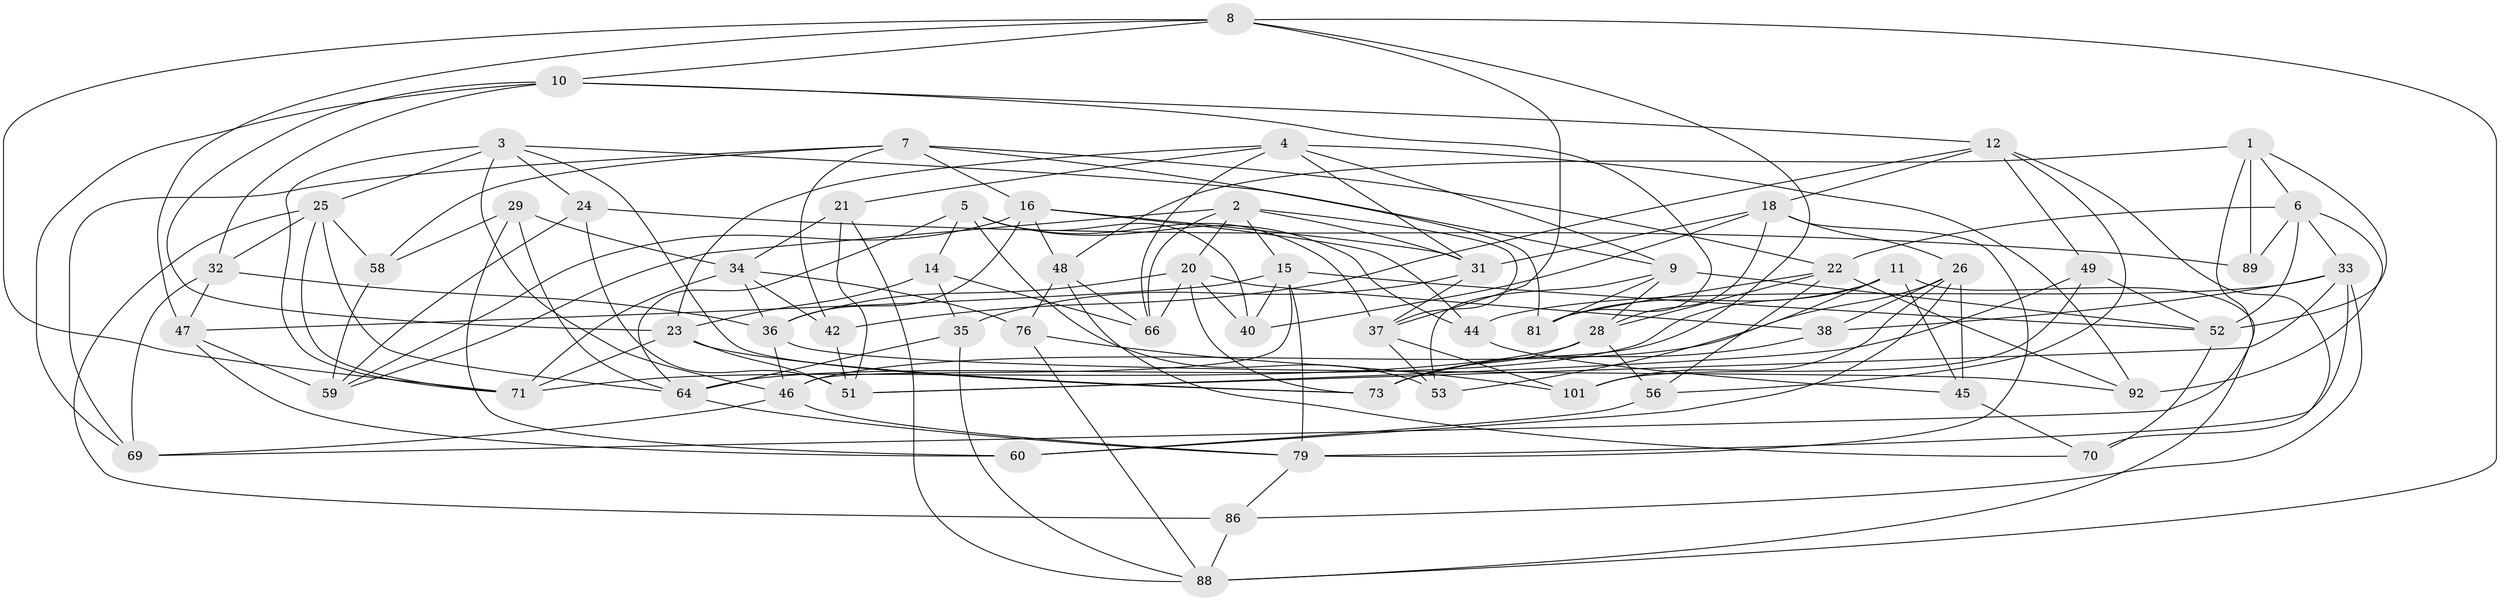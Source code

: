 // Generated by graph-tools (version 1.1) at 2025/52/02/27/25 19:52:27]
// undirected, 62 vertices, 160 edges
graph export_dot {
graph [start="1"]
  node [color=gray90,style=filled];
  1 [super="+87"];
  2 [super="+13"];
  3 [super="+63"];
  4 [super="+95"];
  5 [super="+17"];
  6 [super="+98"];
  7 [super="+62"];
  8 [super="+19"];
  9 [super="+30"];
  10 [super="+78"];
  11 [super="+94"];
  12 [super="+85"];
  14;
  15 [super="+39"];
  16 [super="+57"];
  18 [super="+54"];
  20 [super="+43"];
  21;
  22 [super="+68"];
  23 [super="+77"];
  24;
  25 [super="+41"];
  26 [super="+27"];
  28 [super="+61"];
  29;
  31 [super="+96"];
  32 [super="+72"];
  33 [super="+50"];
  34 [super="+103"];
  35;
  36 [super="+75"];
  37 [super="+74"];
  38;
  40;
  42;
  44;
  45;
  46 [super="+80"];
  47 [super="+84"];
  48 [super="+55"];
  49;
  51 [super="+100"];
  52 [super="+97"];
  53;
  56;
  58;
  59 [super="+67"];
  60;
  64 [super="+65"];
  66 [super="+93"];
  69 [super="+82"];
  70;
  71 [super="+83"];
  73 [super="+99"];
  76;
  79 [super="+91"];
  81 [super="+102"];
  86;
  88 [super="+90"];
  89;
  92;
  101;
  1 -- 48;
  1 -- 89 [weight=2];
  1 -- 69;
  1 -- 52;
  1 -- 6;
  2 -- 31;
  2 -- 66;
  2 -- 37;
  2 -- 59;
  2 -- 20;
  2 -- 15;
  3 -- 9;
  3 -- 73;
  3 -- 24;
  3 -- 25;
  3 -- 46;
  3 -- 71;
  4 -- 92;
  4 -- 23;
  4 -- 31;
  4 -- 9;
  4 -- 66;
  4 -- 21;
  5 -- 40;
  5 -- 14;
  5 -- 37;
  5 -- 53;
  5 -- 44;
  5 -- 64;
  6 -- 33;
  6 -- 22;
  6 -- 89;
  6 -- 52;
  6 -- 92;
  7 -- 58;
  7 -- 42;
  7 -- 69;
  7 -- 81;
  7 -- 16;
  7 -- 22;
  8 -- 10;
  8 -- 71;
  8 -- 37;
  8 -- 47;
  8 -- 88;
  8 -- 73;
  9 -- 53;
  9 -- 81;
  9 -- 28;
  9 -- 52;
  10 -- 23;
  10 -- 69;
  10 -- 32;
  10 -- 81;
  10 -- 12;
  11 -- 81 [weight=2];
  11 -- 45;
  11 -- 64;
  11 -- 88;
  11 -- 53;
  12 -- 49;
  12 -- 42;
  12 -- 56;
  12 -- 18;
  12 -- 70;
  14 -- 35;
  14 -- 66;
  14 -- 23;
  15 -- 40;
  15 -- 79;
  15 -- 52;
  15 -- 46;
  15 -- 47;
  16 -- 31;
  16 -- 59;
  16 -- 36;
  16 -- 48;
  16 -- 44;
  18 -- 26;
  18 -- 40;
  18 -- 28;
  18 -- 31;
  18 -- 79;
  20 -- 73;
  20 -- 66;
  20 -- 40;
  20 -- 38;
  20 -- 36;
  21 -- 34;
  21 -- 51;
  21 -- 88;
  22 -- 92;
  22 -- 28;
  22 -- 56;
  22 -- 81;
  23 -- 73;
  23 -- 51;
  23 -- 71;
  24 -- 51;
  24 -- 89;
  24 -- 59;
  25 -- 86;
  25 -- 71;
  25 -- 58;
  25 -- 32;
  25 -- 64;
  26 -- 101;
  26 -- 60;
  26 -- 38;
  26 -- 45;
  26 -- 46;
  28 -- 56;
  28 -- 73;
  28 -- 71;
  29 -- 34;
  29 -- 58;
  29 -- 60;
  29 -- 64;
  31 -- 35;
  31 -- 37;
  32 -- 36;
  32 -- 47;
  32 -- 69 [weight=2];
  33 -- 79;
  33 -- 51;
  33 -- 44;
  33 -- 38;
  33 -- 86;
  34 -- 42;
  34 -- 71;
  34 -- 76;
  34 -- 36;
  35 -- 88;
  35 -- 64;
  36 -- 92;
  36 -- 46;
  37 -- 101;
  37 -- 53;
  38 -- 73;
  42 -- 51;
  44 -- 45;
  45 -- 70;
  46 -- 69;
  46 -- 79;
  47 -- 60;
  47 -- 59 [weight=2];
  48 -- 76;
  48 -- 66 [weight=2];
  48 -- 70;
  49 -- 52;
  49 -- 101;
  49 -- 51;
  52 -- 70;
  56 -- 60;
  58 -- 59;
  64 -- 79;
  76 -- 101;
  76 -- 88;
  79 -- 86;
  86 -- 88;
}
